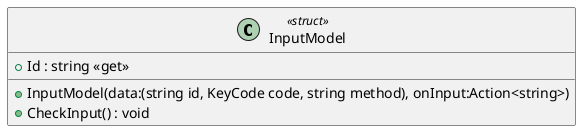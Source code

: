 @startuml
class InputModel <<struct>> {
    + Id : string <<get>>
    + InputModel(data:(string id, KeyCode code, string method), onInput:Action<string>)
    + CheckInput() : void
}
@enduml
